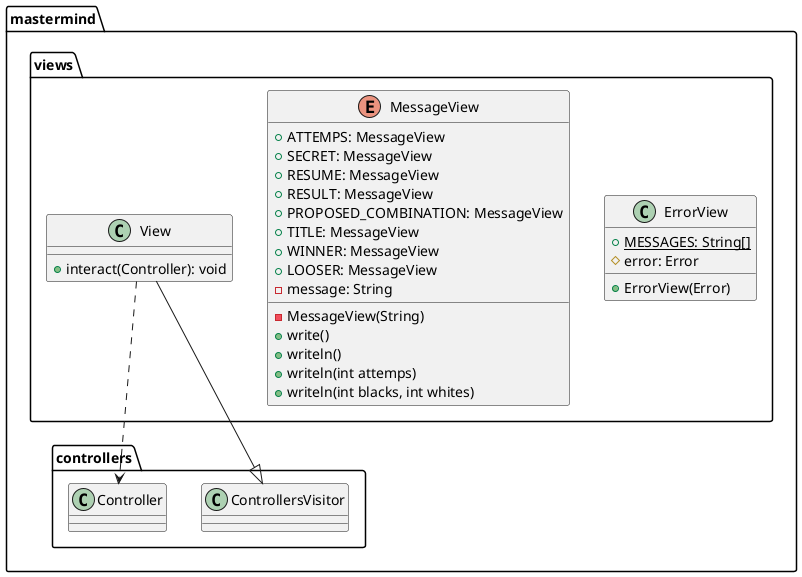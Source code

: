 @startuml
class  mastermind.views.ErrorView{
+ {static} MESSAGES: String[]
# error: Error
+ ErrorView(Error)
}

enum  mastermind.views.MessageView{
+ ATTEMPS: MessageView 
+ SECRET: MessageView
+ RESUME: MessageView
+ RESULT: MessageView
+ PROPOSED_COMBINATION: MessageView
+ TITLE: MessageView
+ WINNER: MessageView
+ LOOSER: MessageView
- message: String
- MessageView(String)
+ write()
+ writeln()
+ writeln(int attemps)
+ writeln(int blacks, int whites)
}

class  mastermind.views.View{
+ interact(Controller): void
}
mastermind.controllers.ControllersVisitor <|-down- mastermind.views.View
mastermind.views.View ..> mastermind.controllers.Controller
@enduml